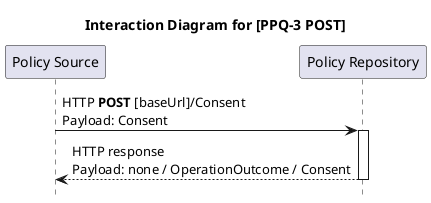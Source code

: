 @startuml

title Interaction Diagram for [PPQ-3 POST]

hide footbox
autoactivate on

participant "Policy Source" as PolicySource
participant "Policy Repository" as PolicyRepository

"PolicySource" -> "PolicyRepository" : HTTP <b>POST</b> [baseUrl]/Consent\nPayload: Consent
"PolicyRepository" --> "PolicySource" : HTTP response\nPayload: none / OperationOutcome / Consent

@enduml